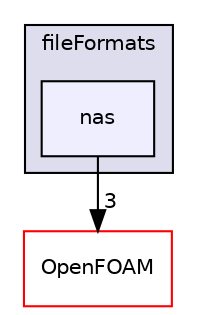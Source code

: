 digraph "src/fileFormats/nas" {
  bgcolor=transparent;
  compound=true
  node [ fontsize="10", fontname="Helvetica"];
  edge [ labelfontsize="10", labelfontname="Helvetica"];
  subgraph clusterdir_b05602f37bb521a7142c0a3e200b5f35 {
    graph [ bgcolor="#ddddee", pencolor="black", label="fileFormats" fontname="Helvetica", fontsize="10", URL="dir_b05602f37bb521a7142c0a3e200b5f35.html"]
  dir_33473143d694144e7a83588f38ff8e8f [shape=box, label="nas", style="filled", fillcolor="#eeeeff", pencolor="black", URL="dir_33473143d694144e7a83588f38ff8e8f.html"];
  }
  dir_c5473ff19b20e6ec4dfe5c310b3778a8 [shape=box label="OpenFOAM" color="red" URL="dir_c5473ff19b20e6ec4dfe5c310b3778a8.html"];
  dir_33473143d694144e7a83588f38ff8e8f->dir_c5473ff19b20e6ec4dfe5c310b3778a8 [headlabel="3", labeldistance=1.5 headhref="dir_000886_001897.html"];
}
